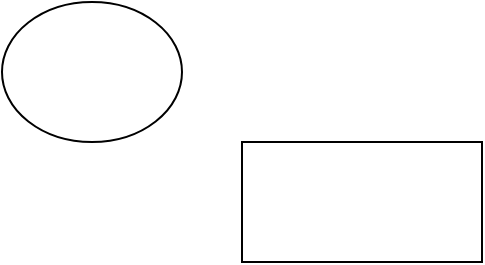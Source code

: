 <mxfile version="24.2.0" type="github">
  <diagram name="Página-1" id="LIwUJEDkPHsL-pL9LRbl">
    <mxGraphModel dx="880" dy="434" grid="1" gridSize="10" guides="1" tooltips="1" connect="1" arrows="1" fold="1" page="1" pageScale="1" pageWidth="827" pageHeight="1169" math="0" shadow="0">
      <root>
        <mxCell id="0" />
        <mxCell id="1" parent="0" />
        <mxCell id="zVANwVktUOcbXo5TRaen-1" value="" style="rounded=0;whiteSpace=wrap;html=1;" vertex="1" parent="1">
          <mxGeometry x="350" y="200" width="120" height="60" as="geometry" />
        </mxCell>
        <mxCell id="zVANwVktUOcbXo5TRaen-2" value="" style="ellipse;whiteSpace=wrap;html=1;" vertex="1" parent="1">
          <mxGeometry x="230" y="130" width="90" height="70" as="geometry" />
        </mxCell>
      </root>
    </mxGraphModel>
  </diagram>
</mxfile>
